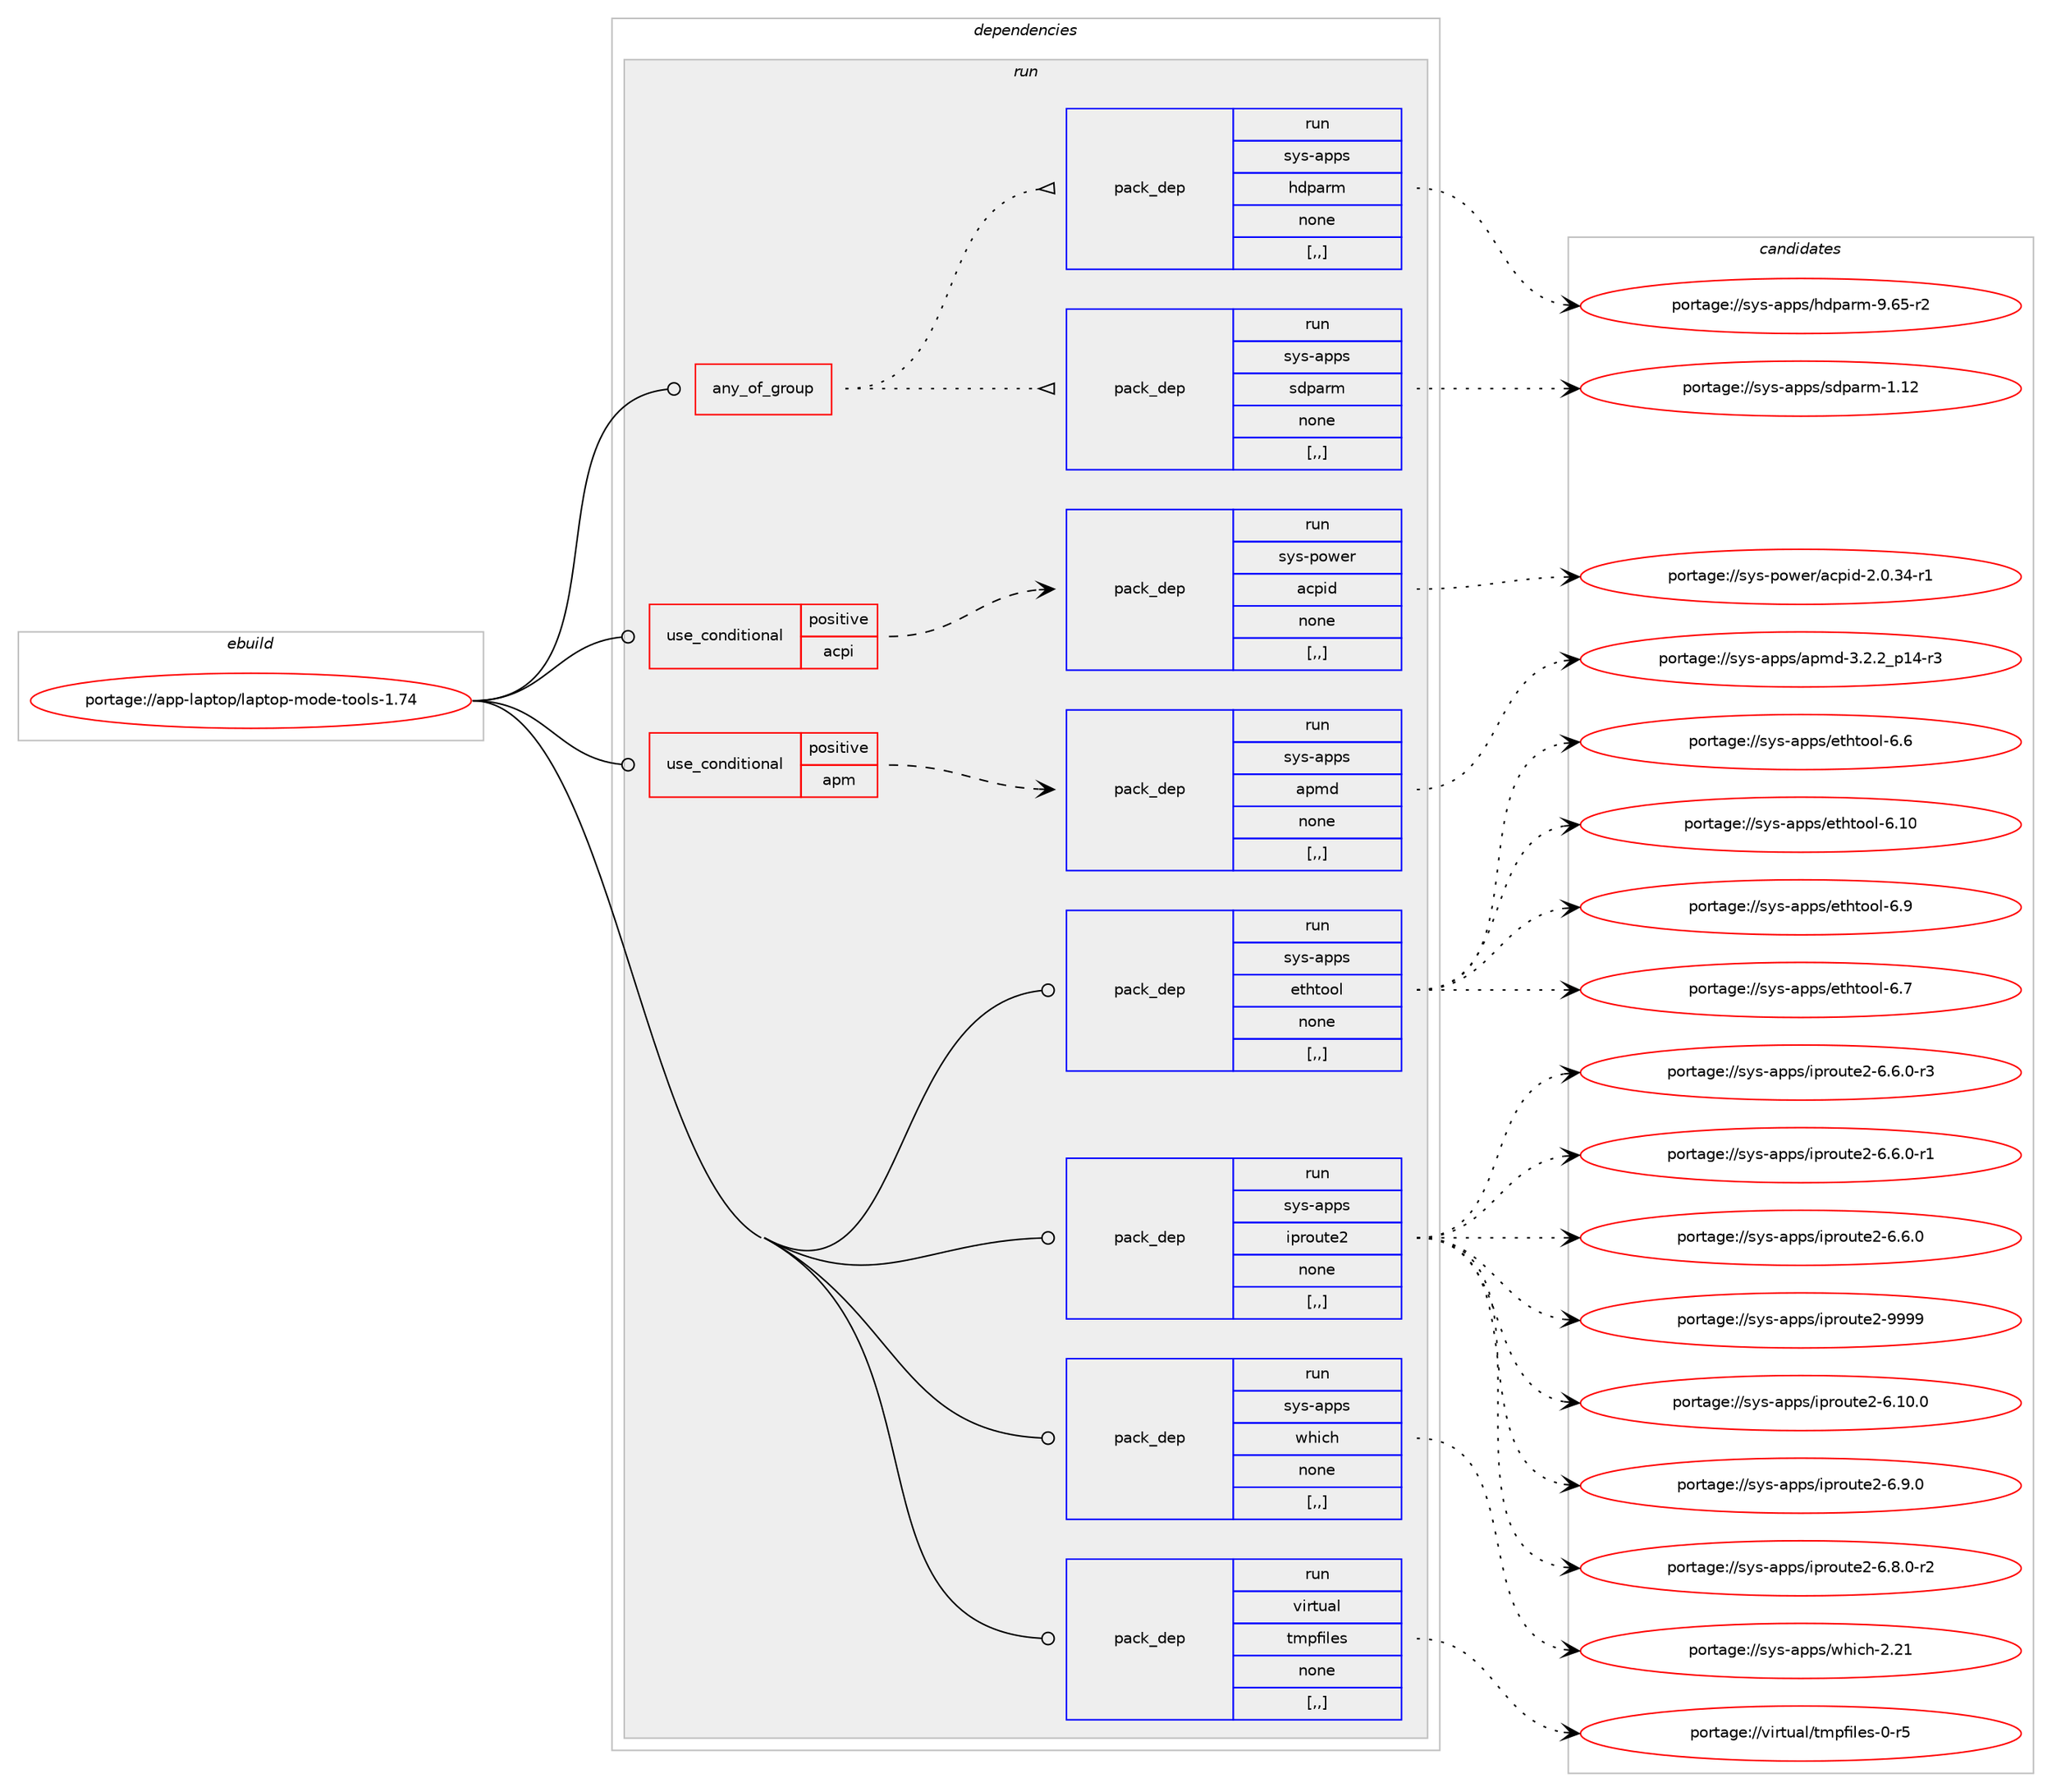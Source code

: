 digraph prolog {

# *************
# Graph options
# *************

newrank=true;
concentrate=true;
compound=true;
graph [rankdir=LR,fontname=Helvetica,fontsize=10,ranksep=1.5];#, ranksep=2.5, nodesep=0.2];
edge  [arrowhead=vee];
node  [fontname=Helvetica,fontsize=10];

# **********
# The ebuild
# **********

subgraph cluster_leftcol {
color=gray;
label=<<i>ebuild</i>>;
id [label="portage://app-laptop/laptop-mode-tools-1.74", color=red, width=4, href="../app-laptop/laptop-mode-tools-1.74.svg"];
}

# ****************
# The dependencies
# ****************

subgraph cluster_midcol {
color=gray;
label=<<i>dependencies</i>>;
subgraph cluster_compile {
fillcolor="#eeeeee";
style=filled;
label=<<i>compile</i>>;
}
subgraph cluster_compileandrun {
fillcolor="#eeeeee";
style=filled;
label=<<i>compile and run</i>>;
}
subgraph cluster_run {
fillcolor="#eeeeee";
style=filled;
label=<<i>run</i>>;
subgraph any3687 {
dependency532690 [label=<<TABLE BORDER="0" CELLBORDER="1" CELLSPACING="0" CELLPADDING="4"><TR><TD CELLPADDING="10">any_of_group</TD></TR></TABLE>>, shape=none, color=red];subgraph pack387490 {
dependency532691 [label=<<TABLE BORDER="0" CELLBORDER="1" CELLSPACING="0" CELLPADDING="4" WIDTH="220"><TR><TD ROWSPAN="6" CELLPADDING="30">pack_dep</TD></TR><TR><TD WIDTH="110">run</TD></TR><TR><TD>sys-apps</TD></TR><TR><TD>sdparm</TD></TR><TR><TD>none</TD></TR><TR><TD>[,,]</TD></TR></TABLE>>, shape=none, color=blue];
}
dependency532690:e -> dependency532691:w [weight=20,style="dotted",arrowhead="oinv"];
subgraph pack387491 {
dependency532692 [label=<<TABLE BORDER="0" CELLBORDER="1" CELLSPACING="0" CELLPADDING="4" WIDTH="220"><TR><TD ROWSPAN="6" CELLPADDING="30">pack_dep</TD></TR><TR><TD WIDTH="110">run</TD></TR><TR><TD>sys-apps</TD></TR><TR><TD>hdparm</TD></TR><TR><TD>none</TD></TR><TR><TD>[,,]</TD></TR></TABLE>>, shape=none, color=blue];
}
dependency532690:e -> dependency532692:w [weight=20,style="dotted",arrowhead="oinv"];
}
id:e -> dependency532690:w [weight=20,style="solid",arrowhead="odot"];
subgraph cond141218 {
dependency532693 [label=<<TABLE BORDER="0" CELLBORDER="1" CELLSPACING="0" CELLPADDING="4"><TR><TD ROWSPAN="3" CELLPADDING="10">use_conditional</TD></TR><TR><TD>positive</TD></TR><TR><TD>acpi</TD></TR></TABLE>>, shape=none, color=red];
subgraph pack387492 {
dependency532694 [label=<<TABLE BORDER="0" CELLBORDER="1" CELLSPACING="0" CELLPADDING="4" WIDTH="220"><TR><TD ROWSPAN="6" CELLPADDING="30">pack_dep</TD></TR><TR><TD WIDTH="110">run</TD></TR><TR><TD>sys-power</TD></TR><TR><TD>acpid</TD></TR><TR><TD>none</TD></TR><TR><TD>[,,]</TD></TR></TABLE>>, shape=none, color=blue];
}
dependency532693:e -> dependency532694:w [weight=20,style="dashed",arrowhead="vee"];
}
id:e -> dependency532693:w [weight=20,style="solid",arrowhead="odot"];
subgraph cond141219 {
dependency532695 [label=<<TABLE BORDER="0" CELLBORDER="1" CELLSPACING="0" CELLPADDING="4"><TR><TD ROWSPAN="3" CELLPADDING="10">use_conditional</TD></TR><TR><TD>positive</TD></TR><TR><TD>apm</TD></TR></TABLE>>, shape=none, color=red];
subgraph pack387493 {
dependency532696 [label=<<TABLE BORDER="0" CELLBORDER="1" CELLSPACING="0" CELLPADDING="4" WIDTH="220"><TR><TD ROWSPAN="6" CELLPADDING="30">pack_dep</TD></TR><TR><TD WIDTH="110">run</TD></TR><TR><TD>sys-apps</TD></TR><TR><TD>apmd</TD></TR><TR><TD>none</TD></TR><TR><TD>[,,]</TD></TR></TABLE>>, shape=none, color=blue];
}
dependency532695:e -> dependency532696:w [weight=20,style="dashed",arrowhead="vee"];
}
id:e -> dependency532695:w [weight=20,style="solid",arrowhead="odot"];
subgraph pack387494 {
dependency532697 [label=<<TABLE BORDER="0" CELLBORDER="1" CELLSPACING="0" CELLPADDING="4" WIDTH="220"><TR><TD ROWSPAN="6" CELLPADDING="30">pack_dep</TD></TR><TR><TD WIDTH="110">run</TD></TR><TR><TD>sys-apps</TD></TR><TR><TD>ethtool</TD></TR><TR><TD>none</TD></TR><TR><TD>[,,]</TD></TR></TABLE>>, shape=none, color=blue];
}
id:e -> dependency532697:w [weight=20,style="solid",arrowhead="odot"];
subgraph pack387495 {
dependency532698 [label=<<TABLE BORDER="0" CELLBORDER="1" CELLSPACING="0" CELLPADDING="4" WIDTH="220"><TR><TD ROWSPAN="6" CELLPADDING="30">pack_dep</TD></TR><TR><TD WIDTH="110">run</TD></TR><TR><TD>sys-apps</TD></TR><TR><TD>iproute2</TD></TR><TR><TD>none</TD></TR><TR><TD>[,,]</TD></TR></TABLE>>, shape=none, color=blue];
}
id:e -> dependency532698:w [weight=20,style="solid",arrowhead="odot"];
subgraph pack387496 {
dependency532699 [label=<<TABLE BORDER="0" CELLBORDER="1" CELLSPACING="0" CELLPADDING="4" WIDTH="220"><TR><TD ROWSPAN="6" CELLPADDING="30">pack_dep</TD></TR><TR><TD WIDTH="110">run</TD></TR><TR><TD>sys-apps</TD></TR><TR><TD>which</TD></TR><TR><TD>none</TD></TR><TR><TD>[,,]</TD></TR></TABLE>>, shape=none, color=blue];
}
id:e -> dependency532699:w [weight=20,style="solid",arrowhead="odot"];
subgraph pack387497 {
dependency532700 [label=<<TABLE BORDER="0" CELLBORDER="1" CELLSPACING="0" CELLPADDING="4" WIDTH="220"><TR><TD ROWSPAN="6" CELLPADDING="30">pack_dep</TD></TR><TR><TD WIDTH="110">run</TD></TR><TR><TD>virtual</TD></TR><TR><TD>tmpfiles</TD></TR><TR><TD>none</TD></TR><TR><TD>[,,]</TD></TR></TABLE>>, shape=none, color=blue];
}
id:e -> dependency532700:w [weight=20,style="solid",arrowhead="odot"];
}
}

# **************
# The candidates
# **************

subgraph cluster_choices {
rank=same;
color=gray;
label=<<i>candidates</i>>;

subgraph choice387490 {
color=black;
nodesep=1;
choice115121115459711211211547115100112971141094549464950 [label="portage://sys-apps/sdparm-1.12", color=red, width=4,href="../sys-apps/sdparm-1.12.svg"];
dependency532691:e -> choice115121115459711211211547115100112971141094549464950:w [style=dotted,weight="100"];
}
subgraph choice387491 {
color=black;
nodesep=1;
choice1151211154597112112115471041001129711410945574654534511450 [label="portage://sys-apps/hdparm-9.65-r2", color=red, width=4,href="../sys-apps/hdparm-9.65-r2.svg"];
dependency532692:e -> choice1151211154597112112115471041001129711410945574654534511450:w [style=dotted,weight="100"];
}
subgraph choice387492 {
color=black;
nodesep=1;
choice11512111545112111119101114479799112105100455046484651524511449 [label="portage://sys-power/acpid-2.0.34-r1", color=red, width=4,href="../sys-power/acpid-2.0.34-r1.svg"];
dependency532694:e -> choice11512111545112111119101114479799112105100455046484651524511449:w [style=dotted,weight="100"];
}
subgraph choice387493 {
color=black;
nodesep=1;
choice115121115459711211211547971121091004551465046509511249524511451 [label="portage://sys-apps/apmd-3.2.2_p14-r3", color=red, width=4,href="../sys-apps/apmd-3.2.2_p14-r3.svg"];
dependency532696:e -> choice115121115459711211211547971121091004551465046509511249524511451:w [style=dotted,weight="100"];
}
subgraph choice387494 {
color=black;
nodesep=1;
choice1151211154597112112115471011161041161111111084554464948 [label="portage://sys-apps/ethtool-6.10", color=red, width=4,href="../sys-apps/ethtool-6.10.svg"];
choice11512111545971121121154710111610411611111110845544657 [label="portage://sys-apps/ethtool-6.9", color=red, width=4,href="../sys-apps/ethtool-6.9.svg"];
choice11512111545971121121154710111610411611111110845544655 [label="portage://sys-apps/ethtool-6.7", color=red, width=4,href="../sys-apps/ethtool-6.7.svg"];
choice11512111545971121121154710111610411611111110845544654 [label="portage://sys-apps/ethtool-6.6", color=red, width=4,href="../sys-apps/ethtool-6.6.svg"];
dependency532697:e -> choice1151211154597112112115471011161041161111111084554464948:w [style=dotted,weight="100"];
dependency532697:e -> choice11512111545971121121154710111610411611111110845544657:w [style=dotted,weight="100"];
dependency532697:e -> choice11512111545971121121154710111610411611111110845544655:w [style=dotted,weight="100"];
dependency532697:e -> choice11512111545971121121154710111610411611111110845544654:w [style=dotted,weight="100"];
}
subgraph choice387495 {
color=black;
nodesep=1;
choice115121115459711211211547105112114111117116101504557575757 [label="portage://sys-apps/iproute2-9999", color=red, width=4,href="../sys-apps/iproute2-9999.svg"];
choice1151211154597112112115471051121141111171161015045544649484648 [label="portage://sys-apps/iproute2-6.10.0", color=red, width=4,href="../sys-apps/iproute2-6.10.0.svg"];
choice11512111545971121121154710511211411111711610150455446574648 [label="portage://sys-apps/iproute2-6.9.0", color=red, width=4,href="../sys-apps/iproute2-6.9.0.svg"];
choice115121115459711211211547105112114111117116101504554465646484511450 [label="portage://sys-apps/iproute2-6.8.0-r2", color=red, width=4,href="../sys-apps/iproute2-6.8.0-r2.svg"];
choice115121115459711211211547105112114111117116101504554465446484511451 [label="portage://sys-apps/iproute2-6.6.0-r3", color=red, width=4,href="../sys-apps/iproute2-6.6.0-r3.svg"];
choice115121115459711211211547105112114111117116101504554465446484511449 [label="portage://sys-apps/iproute2-6.6.0-r1", color=red, width=4,href="../sys-apps/iproute2-6.6.0-r1.svg"];
choice11512111545971121121154710511211411111711610150455446544648 [label="portage://sys-apps/iproute2-6.6.0", color=red, width=4,href="../sys-apps/iproute2-6.6.0.svg"];
dependency532698:e -> choice115121115459711211211547105112114111117116101504557575757:w [style=dotted,weight="100"];
dependency532698:e -> choice1151211154597112112115471051121141111171161015045544649484648:w [style=dotted,weight="100"];
dependency532698:e -> choice11512111545971121121154710511211411111711610150455446574648:w [style=dotted,weight="100"];
dependency532698:e -> choice115121115459711211211547105112114111117116101504554465646484511450:w [style=dotted,weight="100"];
dependency532698:e -> choice115121115459711211211547105112114111117116101504554465446484511451:w [style=dotted,weight="100"];
dependency532698:e -> choice115121115459711211211547105112114111117116101504554465446484511449:w [style=dotted,weight="100"];
dependency532698:e -> choice11512111545971121121154710511211411111711610150455446544648:w [style=dotted,weight="100"];
}
subgraph choice387496 {
color=black;
nodesep=1;
choice115121115459711211211547119104105991044550465049 [label="portage://sys-apps/which-2.21", color=red, width=4,href="../sys-apps/which-2.21.svg"];
dependency532699:e -> choice115121115459711211211547119104105991044550465049:w [style=dotted,weight="100"];
}
subgraph choice387497 {
color=black;
nodesep=1;
choice118105114116117971084711610911210210510810111545484511453 [label="portage://virtual/tmpfiles-0-r5", color=red, width=4,href="../virtual/tmpfiles-0-r5.svg"];
dependency532700:e -> choice118105114116117971084711610911210210510810111545484511453:w [style=dotted,weight="100"];
}
}

}
